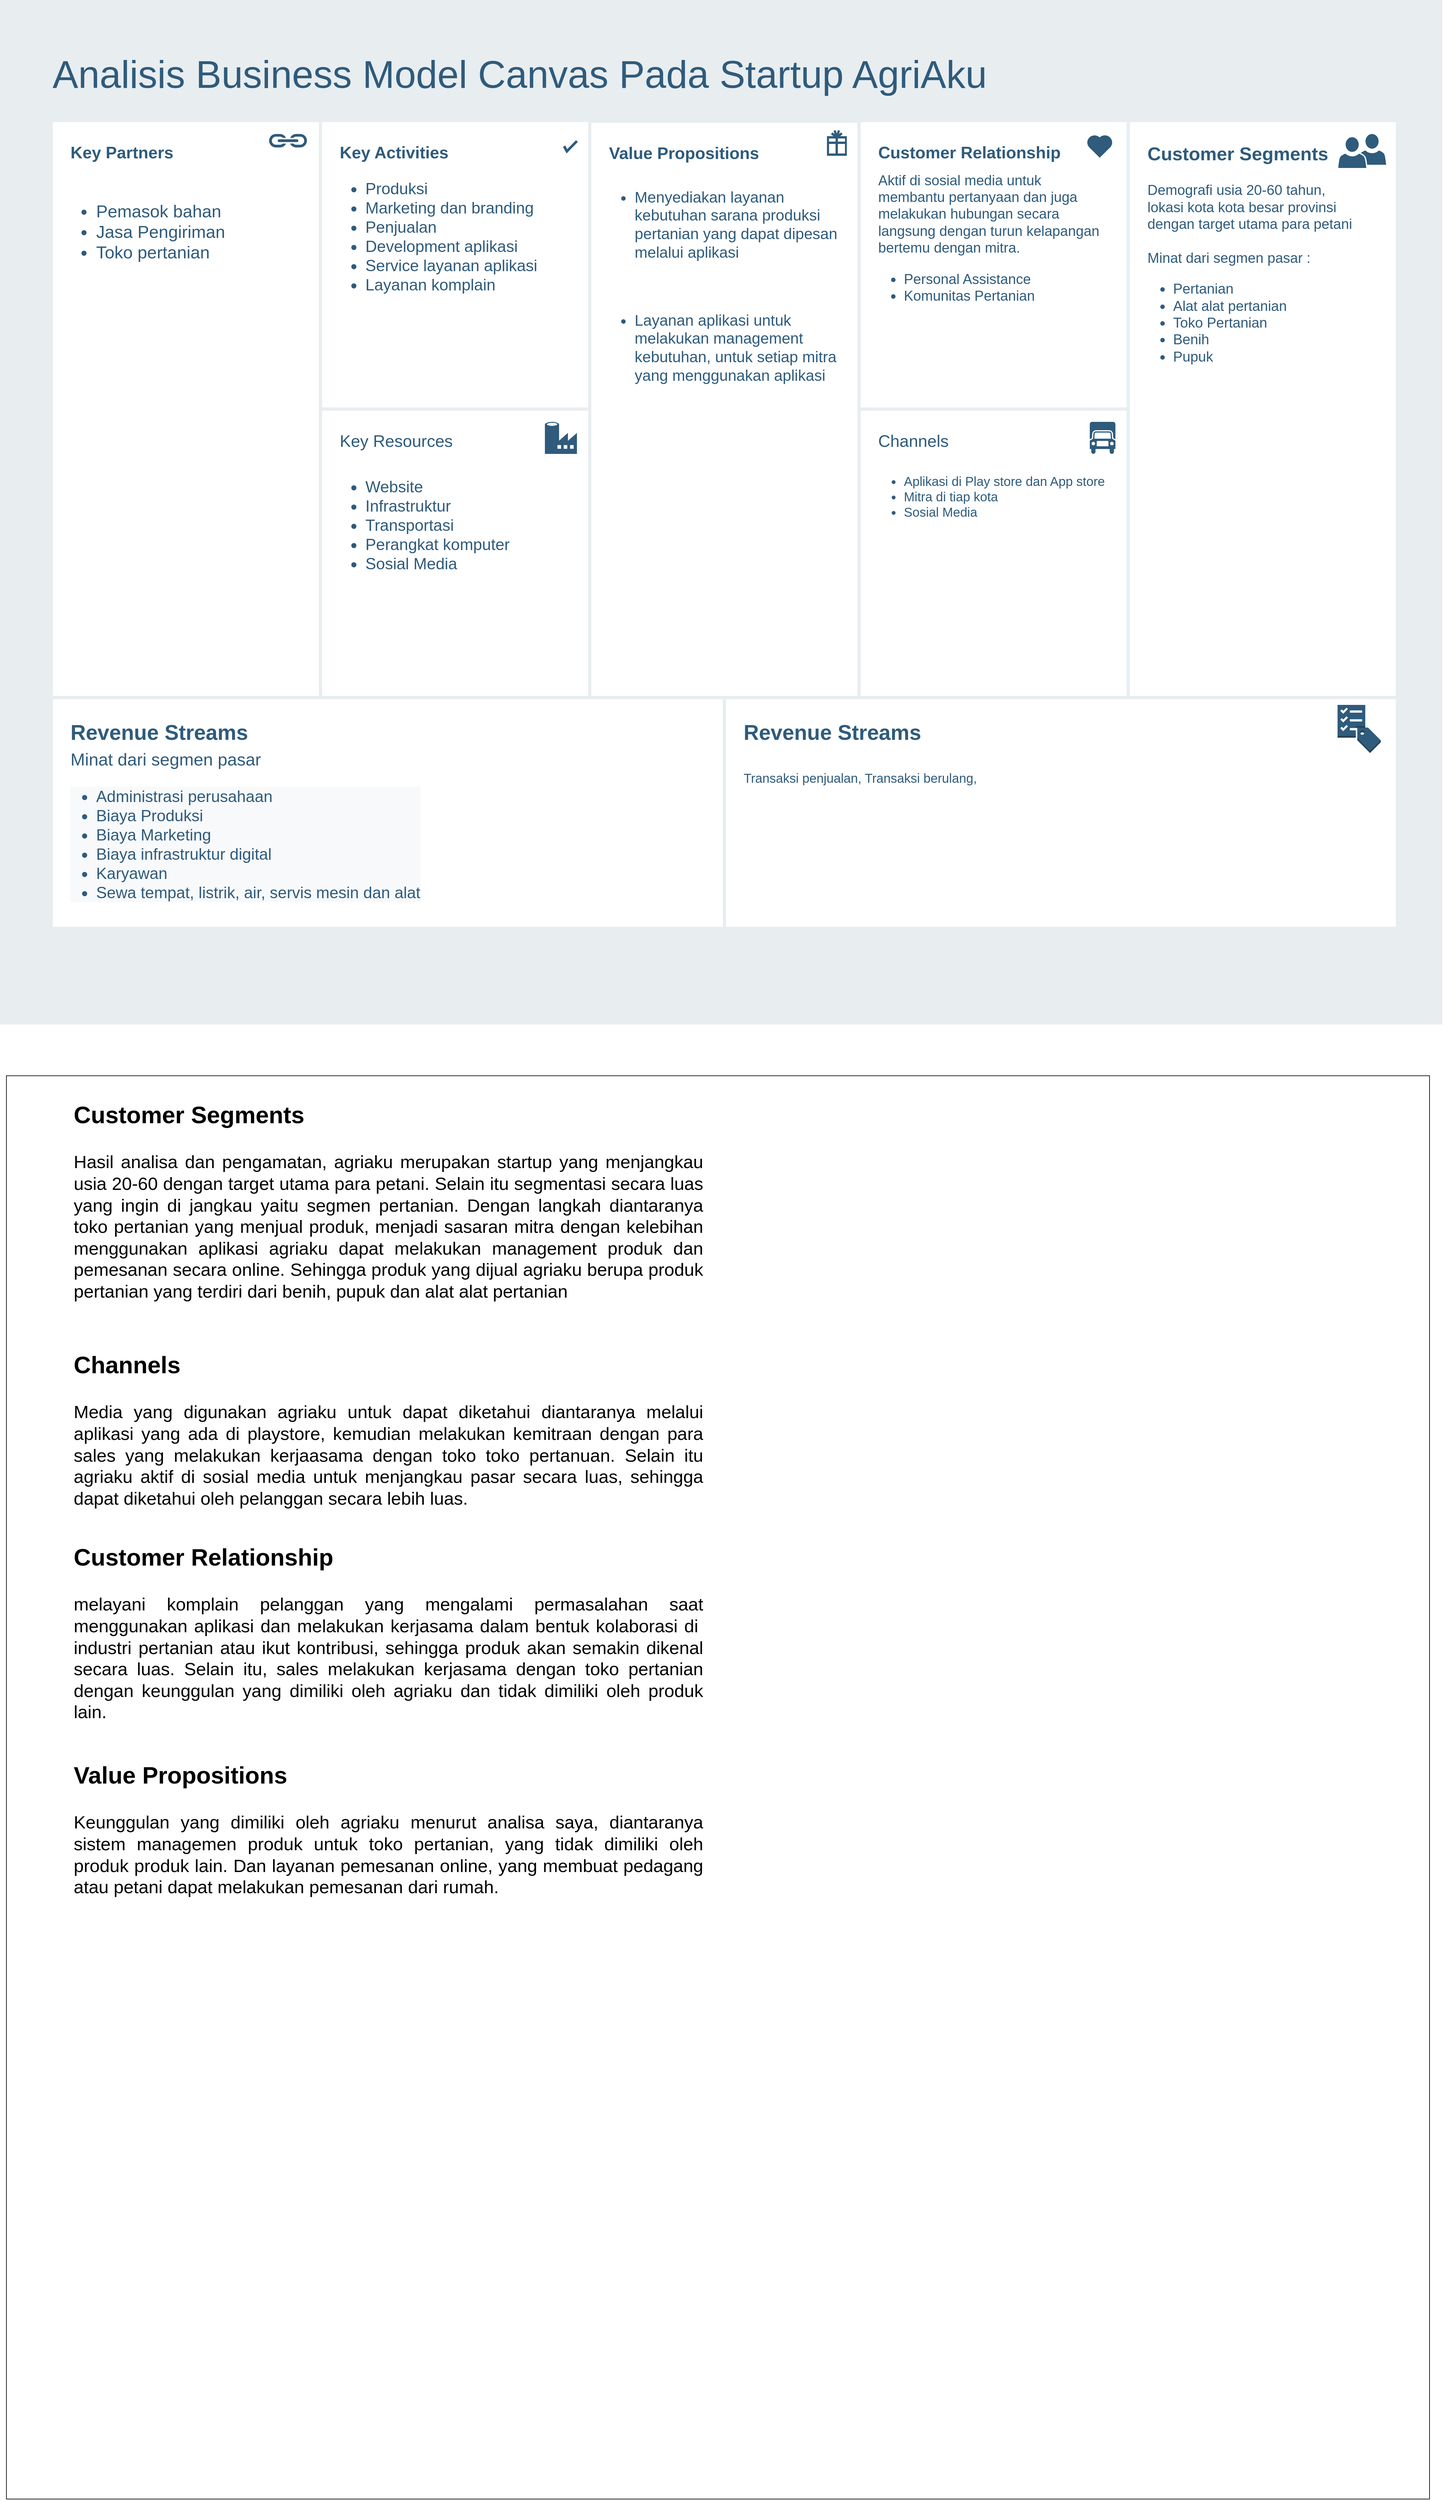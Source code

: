 <mxfile version="17.4.5" type="github">
  <diagram id="07fea595-8f29-1299-0266-81d95cde20df" name="Page-1">
    <mxGraphModel dx="4038" dy="1003" grid="1" gridSize="10" guides="1" tooltips="1" connect="1" arrows="1" fold="1" page="1" pageScale="1" pageWidth="1169" pageHeight="827" background="none" math="0" shadow="0">
      <root>
        <mxCell id="0" />
        <mxCell id="1" parent="0" />
        <mxCell id="698" value="" style="rounded=0;whiteSpace=wrap;html=1;shadow=0;labelBackgroundColor=none;strokeColor=none;strokeWidth=3;fillColor=#e8edf0;fontSize=60;fontColor=#2F5B7C;align=left;" parent="1" vertex="1">
          <mxGeometry x="-2290" y="32" width="2250" height="1598" as="geometry" />
        </mxCell>
        <mxCell id="699" value="&lt;div style=&quot;font-size: 26px&quot;&gt;&lt;font style=&quot;font-size: 26px&quot;&gt;&lt;b&gt;Customer Relationship&lt;/b&gt;&lt;/font&gt;&lt;/div&gt;&lt;div style=&quot;font-size: 22px&quot;&gt;&lt;font style=&quot;font-size: 22px&quot;&gt;&lt;div style=&quot;font-size: 12px&quot;&gt;&lt;br&gt;&lt;/div&gt;&lt;div&gt;&lt;font style=&quot;font-size: 22px&quot;&gt;Aktif di sosial media untuk membantu pertanyaan dan juga melakukan hubungan secara langsung dengan turun kelapangan bertemu dengan mitra.&amp;nbsp;&lt;/font&gt;&lt;/div&gt;&lt;/font&gt;&lt;/div&gt;&lt;div style=&quot;font-size: 22px&quot;&gt;&lt;ul&gt;&lt;li&gt;&lt;font style=&quot;font-size: 22px&quot;&gt;Personal Assistance&lt;/font&gt;&lt;/li&gt;&lt;li&gt;&lt;font style=&quot;font-size: 22px&quot;&gt;Komunitas Pertanian&lt;/font&gt;&lt;/li&gt;&lt;/ul&gt;&lt;/div&gt;" style="rounded=0;whiteSpace=wrap;html=1;shadow=0;labelBackgroundColor=none;strokeColor=#e8edf0;strokeWidth=5;fillColor=#ffffff;fontSize=12;fontColor=#2F5B7C;align=left;verticalAlign=top;spacing=30;" parent="1" vertex="1">
          <mxGeometry x="-950" y="220" width="420" height="450" as="geometry" />
        </mxCell>
        <mxCell id="700" value="&lt;font&gt;&lt;font style=&quot;font-size: 26px&quot;&gt;&lt;b&gt;Key Partners&lt;/b&gt;&lt;/font&gt;&lt;br&gt;&lt;/font&gt;&lt;font style=&quot;font-size: 27px&quot;&gt;&lt;br&gt;&lt;ul&gt;&lt;li&gt;&lt;font style=&quot;font-size: 27px&quot;&gt;Pemasok bahan&amp;nbsp;&lt;/font&gt;&lt;/li&gt;&lt;li&gt;&lt;font style=&quot;font-size: 27px&quot;&gt;Jasa Pengiriman&lt;/font&gt;&lt;/li&gt;&lt;li&gt;&lt;font style=&quot;font-size: 27px&quot;&gt;Toko pertanian&lt;/font&gt;&lt;/li&gt;&lt;/ul&gt;&lt;/font&gt;" style="rounded=0;whiteSpace=wrap;html=1;shadow=0;labelBackgroundColor=none;strokeColor=#e8edf0;strokeWidth=5;fillColor=#ffffff;fontSize=12;fontColor=#2F5B7C;align=left;verticalAlign=top;spacing=30;" parent="1" vertex="1">
          <mxGeometry x="-2210" y="220" width="420" height="900" as="geometry" />
        </mxCell>
        <mxCell id="701" value="&lt;font&gt;&lt;font style=&quot;font-size: 26px&quot;&gt;&lt;b&gt;Key Activities&lt;/b&gt;&lt;/font&gt;&lt;br&gt;&lt;/font&gt;&lt;font style=&quot;font-size: 25px&quot;&gt;&lt;ul&gt;&lt;li&gt;Produksi&lt;/li&gt;&lt;li&gt;Marketing dan branding&amp;nbsp;&lt;/li&gt;&lt;li&gt;Penjualan&lt;/li&gt;&lt;li&gt;Development aplikasi&lt;/li&gt;&lt;li&gt;Service layanan aplikasi&lt;/li&gt;&lt;li&gt;Layanan komplain&lt;/li&gt;&lt;/ul&gt;&lt;/font&gt;" style="rounded=0;whiteSpace=wrap;html=1;shadow=0;labelBackgroundColor=none;strokeColor=#e8edf0;strokeWidth=5;fillColor=#ffffff;fontSize=12;fontColor=#2F5B7C;align=left;verticalAlign=top;spacing=30;" parent="1" vertex="1">
          <mxGeometry x="-1790" y="220" width="420" height="450" as="geometry" />
        </mxCell>
        <mxCell id="702" value="&lt;div&gt;&lt;font style=&quot;font-size: 26px&quot;&gt;Key Resources&lt;/font&gt;&lt;/div&gt;&lt;div&gt;&lt;br&gt;&lt;/div&gt;&lt;div style=&quot;font-size: 25px&quot;&gt;&lt;ul&gt;&lt;li&gt;Website&lt;/li&gt;&lt;li&gt;Infrastruktur&amp;nbsp;&lt;/li&gt;&lt;li&gt;Transportasi&lt;/li&gt;&lt;li&gt;Perangkat komputer&lt;/li&gt;&lt;li&gt;Sosial Media&lt;/li&gt;&lt;/ul&gt;&lt;/div&gt;" style="rounded=0;whiteSpace=wrap;html=1;shadow=0;labelBackgroundColor=none;strokeColor=#e8edf0;strokeWidth=5;fillColor=#ffffff;fontSize=12;fontColor=#2F5B7C;align=left;verticalAlign=top;spacing=30;" parent="1" vertex="1">
          <mxGeometry x="-1790" y="670" width="420" height="450" as="geometry" />
        </mxCell>
        <mxCell id="703" value="&lt;div style=&quot;font-size: 26px&quot;&gt;&lt;font style=&quot;font-size: 26px&quot;&gt;&lt;b&gt;Value Propositions&lt;/b&gt;&lt;/font&gt;&lt;/div&gt;&lt;div&gt;&lt;br&gt;&lt;/div&gt;&lt;div style=&quot;font-size: 24px&quot;&gt;&lt;div&gt;&lt;div&gt;&lt;ul&gt;&lt;li&gt;Menyediakan layanan kebutuhan sarana produksi pertanian yang dapat dipesan melalui aplikasi&lt;/li&gt;&lt;/ul&gt;&lt;div&gt;&lt;br&gt;&lt;/div&gt;&lt;ul&gt;&lt;li&gt;Layanan aplikasi untuk melakukan management kebutuhan, untuk setiap mitra yang menggunakan aplikasi&lt;/li&gt;&lt;/ul&gt;&lt;/div&gt;&lt;div&gt;&lt;br&gt;&lt;/div&gt;&lt;/div&gt;&lt;/div&gt;" style="rounded=0;whiteSpace=wrap;html=1;shadow=0;labelBackgroundColor=none;strokeColor=#e8edf0;strokeWidth=5;fillColor=#ffffff;fontSize=12;fontColor=#2F5B7C;align=left;verticalAlign=top;spacing=30;" parent="1" vertex="1">
          <mxGeometry x="-1370" y="221" width="420" height="900" as="geometry" />
        </mxCell>
        <mxCell id="704" value="&lt;div style=&quot;font-size: 29px&quot;&gt;&lt;font style=&quot;font-size: 29px&quot;&gt;&lt;b&gt;Customer Segments&lt;/b&gt;&lt;/font&gt;&lt;/div&gt;&lt;div style=&quot;font-size: 22px&quot;&gt;&lt;div&gt;&lt;br&gt;&lt;/div&gt;&lt;div&gt;Demografi usia 20-60 tahun,&amp;nbsp;&lt;/div&gt;&lt;div&gt;lokasi kota kota besar provinsi&amp;nbsp;&lt;/div&gt;&lt;div&gt;dengan target utama para petani&lt;/div&gt;&lt;div&gt;&lt;br&gt;&lt;/div&gt;&lt;div&gt;Minat dari segmen pasar :&lt;/div&gt;&lt;ul&gt;&lt;li&gt;&lt;span&gt;Pertanian&lt;/span&gt;&lt;br&gt;&lt;/li&gt;&lt;li&gt;Alat alat pertanian&lt;/li&gt;&lt;li&gt;Toko Pertanian&lt;/li&gt;&lt;li&gt;Benih&lt;/li&gt;&lt;li&gt;Pupuk&lt;/li&gt;&lt;/ul&gt;&lt;/div&gt;" style="rounded=0;whiteSpace=wrap;html=1;shadow=0;labelBackgroundColor=none;strokeColor=#e8edf0;strokeWidth=5;fillColor=#ffffff;fontSize=12;fontColor=#2F5B7C;align=left;verticalAlign=top;spacing=30;" parent="1" vertex="1">
          <mxGeometry x="-530" y="220" width="420" height="900" as="geometry" />
        </mxCell>
        <mxCell id="705" value="&lt;div&gt;&lt;font style=&quot;font-size: 26px&quot;&gt;Channels&lt;/font&gt;&lt;/div&gt;&lt;div&gt;&lt;br&gt;&lt;/div&gt;&lt;div style=&quot;font-size: 20px&quot;&gt;&lt;ul&gt;&lt;li&gt;Aplikasi di Play store dan App store&lt;/li&gt;&lt;li&gt;Mitra di tiap kota&lt;/li&gt;&lt;li&gt;Sosial Media&lt;/li&gt;&lt;/ul&gt;&lt;/div&gt;&lt;div&gt;&lt;br&gt;&lt;/div&gt;&lt;div style=&quot;font-size: 10px&quot;&gt;&lt;br&gt;&lt;/div&gt;" style="rounded=0;whiteSpace=wrap;html=1;shadow=0;labelBackgroundColor=none;strokeColor=#e8edf0;strokeWidth=5;fillColor=#ffffff;fontSize=12;fontColor=#2F5B7C;align=left;verticalAlign=top;spacing=30;" parent="1" vertex="1">
          <mxGeometry x="-950" y="670" width="420" height="450" as="geometry" />
        </mxCell>
        <mxCell id="706" value="&lt;b style=&quot;font-size: 33px&quot;&gt;Revenue Streams&lt;/b&gt;&lt;br&gt;&lt;div style=&quot;font-size: 33px&quot;&gt;&lt;span style=&quot;font-family: &amp;#34;helvetica&amp;#34; ; font-size: 27px&quot;&gt;Minat dari segmen pasar&amp;nbsp;&lt;/span&gt;&lt;/div&gt;&lt;ul style=&quot;color: rgb(47 , 91 , 124) ; font-family: &amp;#34;helvetica&amp;#34; ; font-size: 25px ; font-style: normal ; font-weight: 400 ; letter-spacing: normal ; text-align: left ; text-indent: 0px ; text-transform: none ; word-spacing: 0px ; background-color: rgb(248 , 249 , 250)&quot;&gt;&lt;li&gt;&lt;span style=&quot;font-family: &amp;#34;helvetica&amp;#34; ; font-size: 25px&quot;&gt;Administrasi perusahaan&lt;/span&gt;&lt;/li&gt;&lt;li&gt;Biaya Produksi&lt;/li&gt;&lt;li&gt;Biaya Marketing&lt;/li&gt;&lt;li&gt;Biaya infrastruktur digital&lt;/li&gt;&lt;li&gt;Karyawan&lt;/li&gt;&lt;li&gt;Sewa tempat, listrik, air, servis mesin dan alat&lt;/li&gt;&lt;/ul&gt;" style="rounded=0;whiteSpace=wrap;html=1;shadow=0;labelBackgroundColor=none;strokeColor=#e8edf0;strokeWidth=5;fillColor=#ffffff;fontSize=12;fontColor=#2F5B7C;align=left;verticalAlign=top;spacing=30;" parent="1" vertex="1">
          <mxGeometry x="-2210" y="1120" width="1050" height="360" as="geometry" />
        </mxCell>
        <mxCell id="707" value="&lt;div style=&quot;font-size: 33px&quot;&gt;&lt;font style=&quot;font-size: 33px&quot;&gt;&lt;b&gt;Revenue Streams&lt;/b&gt;&lt;/font&gt;&lt;/div&gt;&lt;div style=&quot;font-size: 33px&quot;&gt;&lt;font style=&quot;font-size: 33px&quot;&gt;&lt;b&gt;&lt;br&gt;&lt;/b&gt;&lt;/font&gt;&lt;/div&gt;&lt;div&gt;&lt;font style=&quot;font-size: 20px&quot;&gt;Transaksi penjualan, Transaksi berulang,&amp;nbsp;&lt;/font&gt;&lt;/div&gt;" style="rounded=0;whiteSpace=wrap;html=1;shadow=0;labelBackgroundColor=none;strokeColor=#e8edf0;strokeWidth=5;fillColor=#ffffff;fontSize=12;fontColor=#2F5B7C;align=left;verticalAlign=top;spacing=30;" parent="1" vertex="1">
          <mxGeometry x="-1160" y="1120" width="1050" height="360" as="geometry" />
        </mxCell>
        <mxCell id="708" value="Analisis Business Model Canvas Pada Startup AgriAku" style="text;html=1;resizable=0;points=[];autosize=1;align=left;verticalAlign=top;spacingTop=-4;fontSize=60;fontColor=#2F5B7C;" parent="1" vertex="1">
          <mxGeometry x="-2210" y="110" width="1470" height="70" as="geometry" />
        </mxCell>
        <mxCell id="709" value="" style="html=1;verticalLabelPosition=bottom;labelBackgroundColor=#ffffff;verticalAlign=top;shadow=0;dashed=0;strokeWidth=4;shape=mxgraph.ios7.misc.check;strokeColor=#2F5B7C;fillColor=#ffffff;gradientColor=none;fontSize=12;fontColor=#2F5B7C;align=left;" parent="1" vertex="1">
          <mxGeometry x="-1410" y="252" width="20" height="16" as="geometry" />
        </mxCell>
        <mxCell id="710" value="" style="shape=mxgraph.signs.travel.present;html=1;fillColor=#2F5B7C;strokeColor=none;verticalLabelPosition=bottom;verticalAlign=top;align=center;shadow=0;labelBackgroundColor=none;fontSize=12;fontColor=#2F5B7C;" parent="1" vertex="1">
          <mxGeometry x="-1000" y="235" width="31" height="40" as="geometry" />
        </mxCell>
        <mxCell id="711" value="" style="html=1;verticalLabelPosition=bottom;labelBackgroundColor=#ffffff;verticalAlign=top;strokeWidth=3;strokeColor=none;fillColor=#2F5B7C;shadow=0;dashed=0;shape=mxgraph.ios7.icons.heart;fontSize=12;fontColor=#2F5B7C;align=left;" parent="1" vertex="1">
          <mxGeometry x="-595.0" y="242" width="41" height="36" as="geometry" />
        </mxCell>
        <mxCell id="715" value="" style="shadow=0;dashed=0;html=1;strokeColor=none;labelPosition=center;verticalLabelPosition=bottom;verticalAlign=top;shape=mxgraph.mscae.cloud.data_factory;fillColor=#2F5B7C;labelBackgroundColor=none;fontSize=10;fontColor=#2F5B7C;align=left;" parent="1" vertex="1">
          <mxGeometry x="-1440" y="690" width="50" height="50" as="geometry" />
        </mxCell>
        <mxCell id="716" value="" style="shape=mxgraph.signs.transportation.truck_6;html=1;fillColor=#2F5B7C;strokeColor=none;verticalLabelPosition=bottom;verticalAlign=top;align=center;shadow=0;labelBackgroundColor=none;fontSize=10;fontColor=#2F5B7C;aspect=fixed;" parent="1" vertex="1">
          <mxGeometry x="-590" y="690" width="40" height="50" as="geometry" />
        </mxCell>
        <mxCell id="717" value="" style="shape=image;html=1;verticalAlign=top;verticalLabelPosition=bottom;labelBackgroundColor=#ffffff;imageAspect=0;aspect=fixed;image=https://cdn4.iconfinder.com/data/icons/evil-icons-user-interface/64/price-128.png;shadow=0;strokeColor=#e8edf0;strokeWidth=3;fillColor=#2F5B7C;gradientColor=none;fontSize=10;fontColor=#2F5B7C;align=left;" parent="1" vertex="1">
          <mxGeometry x="-1226" y="1140" width="58" height="58" as="geometry" />
        </mxCell>
        <mxCell id="718" value="" style="dashed=0;html=1;shape=mxgraph.aws3.checklist_cost;fillColor=#2F5B7C;gradientColor=none;shadow=0;labelBackgroundColor=none;strokeColor=none;strokeWidth=3;fontSize=10;fontColor=#2F5B7C;align=left;" parent="1" vertex="1">
          <mxGeometry x="-203.5" y="1131.5" width="67.5" height="75" as="geometry" />
        </mxCell>
        <mxCell id="719" value="" style="shadow=0;dashed=0;html=1;strokeColor=none;fillColor=#2F5B7C;labelPosition=center;verticalLabelPosition=bottom;verticalAlign=top;outlineConnect=0;shape=mxgraph.office.concepts.link;labelBackgroundColor=none;fontSize=10;fontColor=#000000;align=left;" parent="1" vertex="1">
          <mxGeometry x="-1871" y="241" width="61" height="21" as="geometry" />
        </mxCell>
        <mxCell id="720" value="" style="group" parent="1" vertex="1" connectable="0">
          <mxGeometry x="-203.5" y="245" width="69" height="50" as="geometry" />
        </mxCell>
        <mxCell id="721" value="" style="shadow=0;dashed=0;html=1;strokeColor=#FFFFFF;labelPosition=center;verticalLabelPosition=bottom;verticalAlign=top;outlineConnect=0;shape=mxgraph.office.users.user;fillColor=#2F5B7C;labelBackgroundColor=none;fontSize=10;fontColor=#000000;align=left;strokeWidth=2;" parent="720" vertex="1">
          <mxGeometry x="31" y="-5" width="46" height="50" as="geometry" />
        </mxCell>
        <mxCell id="722" value="" style="shadow=0;dashed=0;html=1;strokeColor=#FFFFFF;labelPosition=center;verticalLabelPosition=bottom;verticalAlign=top;outlineConnect=0;shape=mxgraph.office.users.user;fillColor=#2F5B7C;labelBackgroundColor=none;fontSize=10;fontColor=#000000;align=left;strokeWidth=2;" parent="720" vertex="1">
          <mxGeometry width="46" height="50" as="geometry" />
        </mxCell>
        <mxCell id="HY5Q05fZ0Q8CobSA3AkG-749" value="" style="whiteSpace=wrap;html=1;aspect=fixed;fontSize=28;" vertex="1" parent="1">
          <mxGeometry x="-2280" y="1710" width="2220" height="2220" as="geometry" />
        </mxCell>
        <mxCell id="HY5Q05fZ0Q8CobSA3AkG-745" value="&lt;h1&gt;&lt;/h1&gt;&lt;h2&gt;&lt;font style=&quot;font-size: 37px&quot;&gt;Customer Segments&lt;/font&gt;&lt;/h2&gt;&lt;p style=&quot;text-align: justify&quot;&gt;&lt;font style=&quot;font-size: 28px&quot;&gt;Hasil analisa dan pengamatan, agriaku merupakan startup yang menjangkau usia 20-60 dengan target utama para petani. Selain itu segmentasi secara luas yang ingin di jangkau yaitu segmen pertanian. Dengan langkah diantaranya toko pertanian yang menjual produk, menjadi sasaran mitra dengan kelebihan menggunakan aplikasi agriaku dapat melakukan management produk dan pemesanan secara online. Sehingga produk yang dijual agriaku berupa produk pertanian yang terdiri dari benih, pupuk dan alat alat pertanian&lt;/font&gt;&lt;/p&gt;" style="text;html=1;strokeColor=none;fillColor=none;spacing=5;spacingTop=-20;whiteSpace=wrap;overflow=hidden;rounded=0;fontSize=27;" vertex="1" parent="1">
          <mxGeometry x="-2180" y="1720" width="990" height="450" as="geometry" />
        </mxCell>
        <mxCell id="HY5Q05fZ0Q8CobSA3AkG-750" value="&lt;h1&gt;&lt;/h1&gt;&lt;h2&gt;&lt;span style=&quot;font-size: 37px&quot;&gt;Channels&lt;/span&gt;&lt;/h2&gt;&lt;p style=&quot;text-align: justify&quot;&gt;&lt;font style=&quot;font-size: 28px&quot;&gt;Media yang digunakan agriaku untuk dapat diketahui diantaranya melalui aplikasi yang ada di playstore, kemudian melakukan kemitraan dengan para sales yang melakukan kerjaasama dengan toko toko pertanuan. Selain itu agriaku aktif di sosial media untuk menjangkau pasar secara luas, sehingga dapat diketahui oleh pelanggan secara lebih luas.&lt;/font&gt;&lt;/p&gt;" style="text;html=1;strokeColor=none;fillColor=none;spacing=5;spacingTop=-20;whiteSpace=wrap;overflow=hidden;rounded=0;fontSize=27;" vertex="1" parent="1">
          <mxGeometry x="-2180" y="2110" width="990" height="450" as="geometry" />
        </mxCell>
        <mxCell id="HY5Q05fZ0Q8CobSA3AkG-751" value="&lt;h1&gt;&lt;/h1&gt;&lt;h2&gt;&lt;span style=&quot;font-size: 37px&quot;&gt;Customer Relationship&lt;/span&gt;&lt;/h2&gt;&lt;p style=&quot;text-align: justify&quot;&gt;&lt;font style=&quot;font-size: 28px&quot;&gt;melayani komplain pelanggan yang mengalami permasalahan saat menggunakan aplikasi dan melakukan kerjasama dalam bentuk kolaborasi di&amp;nbsp; industri pertanian atau ikut kontribusi, sehingga produk akan semakin dikenal secara luas. Selain itu, sales melakukan kerjasama dengan toko pertanian dengan keunggulan yang dimiliki oleh agriaku dan tidak dimiliki oleh produk lain.&lt;/font&gt;&lt;/p&gt;" style="text;html=1;strokeColor=none;fillColor=none;spacing=5;spacingTop=-20;whiteSpace=wrap;overflow=hidden;rounded=0;fontSize=27;" vertex="1" parent="1">
          <mxGeometry x="-2180" y="2410" width="990" height="450" as="geometry" />
        </mxCell>
        <mxCell id="HY5Q05fZ0Q8CobSA3AkG-752" value="&lt;h1&gt;&lt;/h1&gt;&lt;h2&gt;&lt;span style=&quot;font-size: 37px&quot;&gt;Value Propositions&lt;/span&gt;&lt;/h2&gt;&lt;p style=&quot;text-align: justify&quot;&gt;&lt;font style=&quot;font-size: 28px&quot;&gt;Keunggulan yang dimiliki oleh agriaku menurut analisa saya, diantaranya sistem managemen produk untuk toko pertanian, yang tidak dimiliki oleh produk produk lain. Dan layanan pemesanan online, yang membuat pedagang atau petani dapat melakukan pemesanan dari rumah.&lt;/font&gt;&lt;/p&gt;" style="text;html=1;strokeColor=none;fillColor=none;spacing=5;spacingTop=-20;whiteSpace=wrap;overflow=hidden;rounded=0;fontSize=27;" vertex="1" parent="1">
          <mxGeometry x="-2180" y="2750" width="990" height="450" as="geometry" />
        </mxCell>
      </root>
    </mxGraphModel>
  </diagram>
</mxfile>
